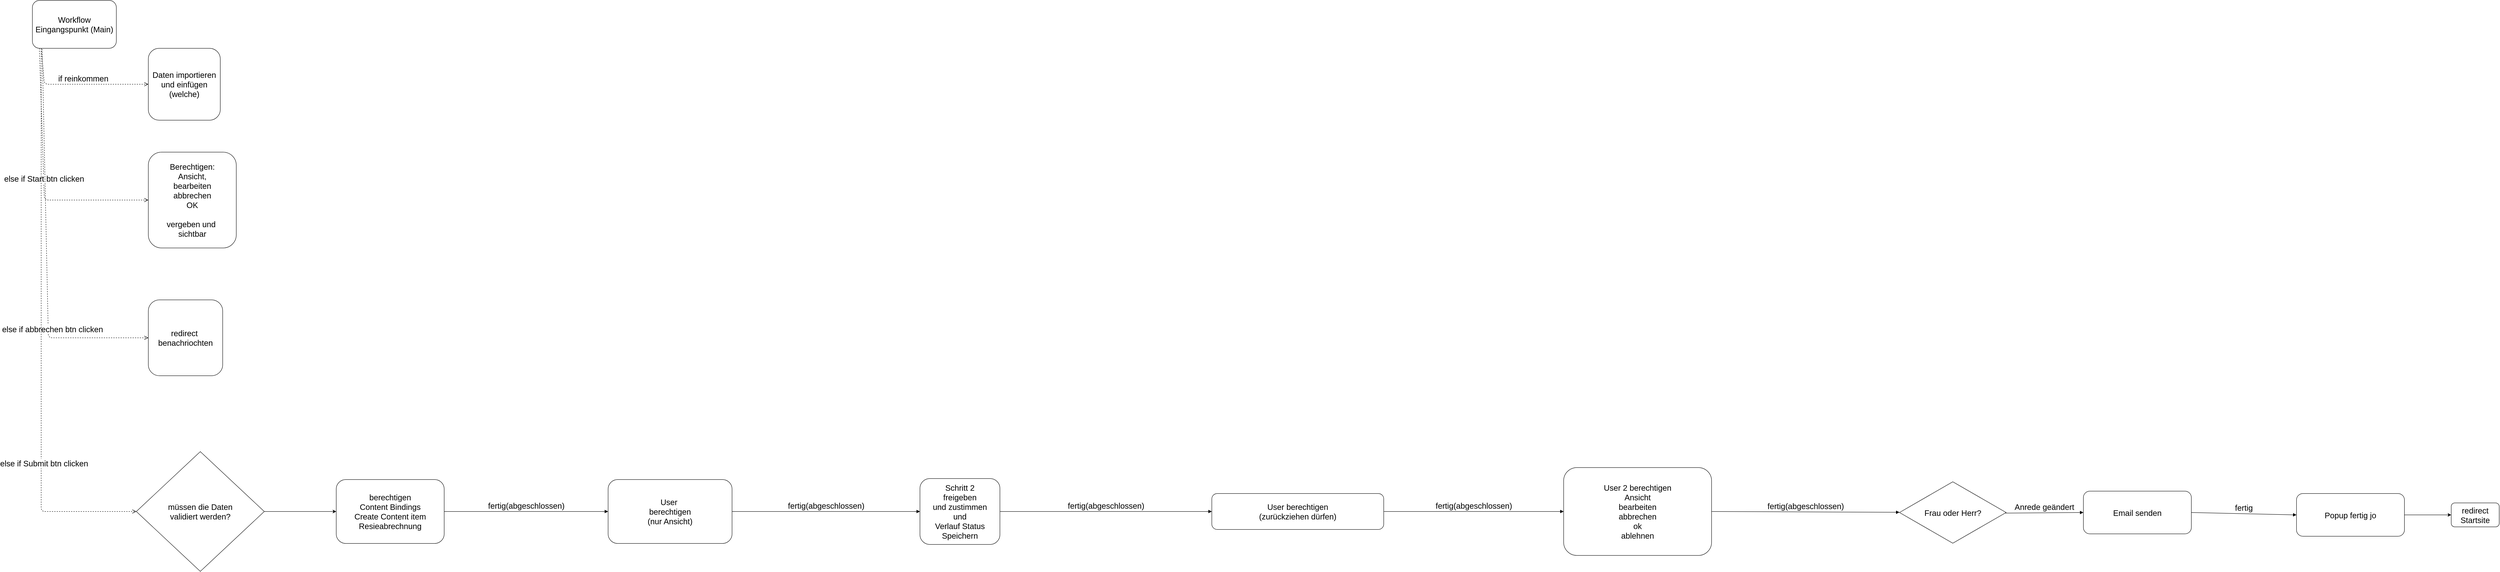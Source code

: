 <mxfile version="13.9.7" type="github">
  <diagram id="70bfVvZdJQQgJL3tboRI" name="Page-1">
    <mxGraphModel dx="2013" dy="1260" grid="1" gridSize="10" guides="1" tooltips="1" connect="1" arrows="1" fold="1" page="1" pageScale="1" pageWidth="827" pageHeight="1169" math="0" shadow="0">
      <root>
        <mxCell id="0" />
        <mxCell id="1" parent="0" />
        <mxCell id="ZdR_tYWf37mToOd-I0VG-1" value="Workflow Eingangspunkt (Main)" style="rounded=1;whiteSpace=wrap;html=1;fontSize=20;" vertex="1" parent="1">
          <mxGeometry x="270" y="200" width="210" height="120" as="geometry" />
        </mxCell>
        <mxCell id="ZdR_tYWf37mToOd-I0VG-2" value="Daten importieren und einfügen&lt;br style=&quot;font-size: 20px;&quot;&gt;(welche)" style="rounded=1;whiteSpace=wrap;html=1;fontSize=20;" vertex="1" parent="1">
          <mxGeometry x="560" y="320" width="180" height="180" as="geometry" />
        </mxCell>
        <mxCell id="ZdR_tYWf37mToOd-I0VG-4" value="Berechtigen:&lt;br style=&quot;font-size: 20px;&quot;&gt;Ansicht, &lt;br style=&quot;font-size: 20px;&quot;&gt;bearbeiten&lt;br style=&quot;font-size: 20px;&quot;&gt;abbrechen&lt;br style=&quot;font-size: 20px;&quot;&gt;OK&lt;br style=&quot;font-size: 20px;&quot;&gt;&lt;br style=&quot;font-size: 20px;&quot;&gt;vergeben und&amp;nbsp;&lt;br style=&quot;font-size: 20px;&quot;&gt;sichtbar" style="rounded=1;whiteSpace=wrap;html=1;fontSize=20;" vertex="1" parent="1">
          <mxGeometry x="560" y="580" width="220" height="240" as="geometry" />
        </mxCell>
        <mxCell id="ZdR_tYWf37mToOd-I0VG-6" value="else if Start btn clicken" style="html=1;verticalAlign=bottom;endArrow=open;dashed=1;endSize=8;exitX=0.083;exitY=1;exitDx=0;exitDy=0;exitPerimeter=0;entryX=0;entryY=0.5;entryDx=0;entryDy=0;fontSize=20;" edge="1" parent="1" source="ZdR_tYWf37mToOd-I0VG-1" target="ZdR_tYWf37mToOd-I0VG-4">
          <mxGeometry x="0.067" relative="1" as="geometry">
            <mxPoint x="302.96" y="331.98" as="sourcePoint" />
            <mxPoint x="350" y="420" as="targetPoint" />
            <Array as="points">
              <mxPoint x="300" y="700" />
            </Array>
            <mxPoint as="offset" />
          </mxGeometry>
        </mxCell>
        <mxCell id="ZdR_tYWf37mToOd-I0VG-8" value="else if abbrechen btn clicken" style="html=1;verticalAlign=bottom;endArrow=open;dashed=1;endSize=8;exitX=0.117;exitY=1.017;exitDx=0;exitDy=0;exitPerimeter=0;fontSize=20;entryX=0;entryY=0.5;entryDx=0;entryDy=0;" edge="1" parent="1" source="ZdR_tYWf37mToOd-I0VG-1" target="ZdR_tYWf37mToOd-I0VG-10">
          <mxGeometry x="0.508" y="7" relative="1" as="geometry">
            <mxPoint x="306.96" y="330" as="sourcePoint" />
            <mxPoint x="354" y="758.98" as="targetPoint" />
            <Array as="points">
              <mxPoint x="310" y="1045" />
            </Array>
            <mxPoint as="offset" />
          </mxGeometry>
        </mxCell>
        <mxCell id="ZdR_tYWf37mToOd-I0VG-10" value="redirect&amp;nbsp;&lt;br style=&quot;font-size: 20px;&quot;&gt;benachriochten" style="rounded=1;whiteSpace=wrap;html=1;fontSize=20;" vertex="1" parent="1">
          <mxGeometry x="560" y="950" width="186" height="190" as="geometry" />
        </mxCell>
        <mxCell id="ZdR_tYWf37mToOd-I0VG-11" value="else if Submit btn clicken" style="html=1;verticalAlign=bottom;endArrow=open;dashed=1;endSize=8;exitX=0.105;exitY=1.008;exitDx=0;exitDy=0;exitPerimeter=0;fontSize=20;entryX=0;entryY=0.5;entryDx=0;entryDy=0;" edge="1" parent="1" source="ZdR_tYWf37mToOd-I0VG-1" target="ZdR_tYWf37mToOd-I0VG-14">
          <mxGeometry x="0.508" y="7" relative="1" as="geometry">
            <mxPoint x="304.57" y="332.04" as="sourcePoint" />
            <mxPoint x="580" y="1330" as="targetPoint" />
            <Array as="points">
              <mxPoint x="292" y="1480" />
            </Array>
            <mxPoint as="offset" />
          </mxGeometry>
        </mxCell>
        <mxCell id="ZdR_tYWf37mToOd-I0VG-13" value="if reinkommen" style="html=1;verticalAlign=bottom;endArrow=open;dashed=1;endSize=8;exitX=0.105;exitY=1;exitDx=0;exitDy=0;exitPerimeter=0;fontSize=20;entryX=0;entryY=0.5;entryDx=0;entryDy=0;" edge="1" parent="1" source="ZdR_tYWf37mToOd-I0VG-1" target="ZdR_tYWf37mToOd-I0VG-2">
          <mxGeometry x="0.067" relative="1" as="geometry">
            <mxPoint x="287.43" y="30" as="sourcePoint" />
            <mxPoint x="570" y="410" as="targetPoint" />
            <Array as="points">
              <mxPoint x="300" y="410" />
            </Array>
            <mxPoint as="offset" />
          </mxGeometry>
        </mxCell>
        <mxCell id="ZdR_tYWf37mToOd-I0VG-16" style="edgeStyle=orthogonalEdgeStyle;rounded=0;orthogonalLoop=1;jettySize=auto;html=1;fontSize=20;" edge="1" parent="1" source="ZdR_tYWf37mToOd-I0VG-14" target="ZdR_tYWf37mToOd-I0VG-15">
          <mxGeometry relative="1" as="geometry" />
        </mxCell>
        <mxCell id="ZdR_tYWf37mToOd-I0VG-14" value="&lt;span&gt;müssen die Daten &lt;br&gt;validiert werden?&lt;/span&gt;" style="rhombus;whiteSpace=wrap;html=1;fontSize=20;" vertex="1" parent="1">
          <mxGeometry x="530" y="1330" width="320" height="300" as="geometry" />
        </mxCell>
        <mxCell id="ZdR_tYWf37mToOd-I0VG-15" value="berechtigen&lt;br&gt;Content Bindings&lt;br&gt;Create Content item&lt;br&gt;Resieabrechnung" style="rounded=1;whiteSpace=wrap;html=1;fontSize=20;" vertex="1" parent="1">
          <mxGeometry x="1030" y="1400" width="270" height="160" as="geometry" />
        </mxCell>
        <mxCell id="ZdR_tYWf37mToOd-I0VG-17" value="fertig(abgeschlossen)" style="html=1;verticalAlign=bottom;endArrow=block;fontSize=20;exitX=1;exitY=0.5;exitDx=0;exitDy=0;entryX=0;entryY=0.5;entryDx=0;entryDy=0;" edge="1" parent="1" source="ZdR_tYWf37mToOd-I0VG-15" target="ZdR_tYWf37mToOd-I0VG-18">
          <mxGeometry width="80" relative="1" as="geometry">
            <mxPoint x="1350" y="1470" as="sourcePoint" />
            <mxPoint x="1430" y="1470" as="targetPoint" />
          </mxGeometry>
        </mxCell>
        <mxCell id="ZdR_tYWf37mToOd-I0VG-18" value="User&amp;nbsp;&lt;br&gt;berechtigen&lt;br&gt;(nur Ansicht)" style="rounded=1;whiteSpace=wrap;html=1;fontSize=20;" vertex="1" parent="1">
          <mxGeometry x="1710" y="1400" width="310" height="160" as="geometry" />
        </mxCell>
        <mxCell id="ZdR_tYWf37mToOd-I0VG-19" value="fertig(abgeschlossen)" style="html=1;verticalAlign=bottom;endArrow=block;fontSize=20;exitX=1;exitY=0.5;exitDx=0;exitDy=0;entryX=0;entryY=0.5;entryDx=0;entryDy=0;" edge="1" parent="1" source="ZdR_tYWf37mToOd-I0VG-18" target="ZdR_tYWf37mToOd-I0VG-20">
          <mxGeometry width="80" relative="1" as="geometry">
            <mxPoint x="2030" y="1479.5" as="sourcePoint" />
            <mxPoint x="2440" y="1479.5" as="targetPoint" />
          </mxGeometry>
        </mxCell>
        <mxCell id="ZdR_tYWf37mToOd-I0VG-20" value="Schritt 2&lt;br&gt;freigeben &lt;br&gt;und zustimmen&lt;br&gt;und&lt;br&gt;Verlauf Status Speichern" style="rounded=1;whiteSpace=wrap;html=1;fontSize=20;" vertex="1" parent="1">
          <mxGeometry x="2490" y="1397.5" width="200" height="165" as="geometry" />
        </mxCell>
        <mxCell id="ZdR_tYWf37mToOd-I0VG-21" value="fertig(abgeschlossen)" style="html=1;verticalAlign=bottom;endArrow=block;fontSize=20;exitX=1;exitY=0.5;exitDx=0;exitDy=0;entryX=0;entryY=0.5;entryDx=0;entryDy=0;" edge="1" parent="1" source="ZdR_tYWf37mToOd-I0VG-20" target="ZdR_tYWf37mToOd-I0VG-22">
          <mxGeometry width="80" relative="1" as="geometry">
            <mxPoint x="2720" y="1479.5" as="sourcePoint" />
            <mxPoint x="3190" y="1479.5" as="targetPoint" />
          </mxGeometry>
        </mxCell>
        <mxCell id="ZdR_tYWf37mToOd-I0VG-22" value="User berechtigen&lt;br&gt;(zurückziehen dürfen)" style="rounded=1;whiteSpace=wrap;html=1;fontSize=20;" vertex="1" parent="1">
          <mxGeometry x="3220" y="1435" width="430" height="90" as="geometry" />
        </mxCell>
        <mxCell id="ZdR_tYWf37mToOd-I0VG-23" value="fertig(abgeschlossen)" style="html=1;verticalAlign=bottom;endArrow=block;fontSize=20;exitX=1;exitY=0.5;exitDx=0;exitDy=0;entryX=0;entryY=0.5;entryDx=0;entryDy=0;" edge="1" parent="1" source="ZdR_tYWf37mToOd-I0VG-22" target="ZdR_tYWf37mToOd-I0VG-24">
          <mxGeometry width="80" relative="1" as="geometry">
            <mxPoint x="3690" y="1479.5" as="sourcePoint" />
            <mxPoint x="4060" y="1480" as="targetPoint" />
          </mxGeometry>
        </mxCell>
        <mxCell id="ZdR_tYWf37mToOd-I0VG-24" value="User 2 berechtigen&lt;br&gt;Ansicht&lt;br&gt;bearbeiten&lt;br&gt;abbrechen&lt;br&gt;ok&lt;br&gt;ablehnen" style="rounded=1;whiteSpace=wrap;html=1;fontSize=20;" vertex="1" parent="1">
          <mxGeometry x="4100" y="1370" width="370" height="220" as="geometry" />
        </mxCell>
        <mxCell id="ZdR_tYWf37mToOd-I0VG-25" value="fertig(abgeschlossen)" style="html=1;verticalAlign=bottom;endArrow=block;fontSize=20;exitX=1;exitY=0.5;exitDx=0;exitDy=0;" edge="1" parent="1" source="ZdR_tYWf37mToOd-I0VG-24" target="ZdR_tYWf37mToOd-I0VG-27">
          <mxGeometry width="80" relative="1" as="geometry">
            <mxPoint x="4440" y="1470" as="sourcePoint" />
            <mxPoint x="4890" y="1470" as="targetPoint" />
          </mxGeometry>
        </mxCell>
        <mxCell id="ZdR_tYWf37mToOd-I0VG-27" value="Frau oder Herr?" style="html=1;whiteSpace=wrap;aspect=fixed;shape=isoRectangle;fontSize=20;" vertex="1" parent="1">
          <mxGeometry x="4940" y="1402.5" width="266.67" height="160" as="geometry" />
        </mxCell>
        <mxCell id="ZdR_tYWf37mToOd-I0VG-29" value="Email senden" style="rounded=1;whiteSpace=wrap;html=1;fontSize=20;" vertex="1" parent="1">
          <mxGeometry x="5400" y="1429" width="270" height="107" as="geometry" />
        </mxCell>
        <mxCell id="ZdR_tYWf37mToOd-I0VG-30" value="Anrede geändert" style="html=1;verticalAlign=bottom;endArrow=block;fontSize=20;exitX=0.99;exitY=0.509;exitDx=0;exitDy=0;exitPerimeter=0;entryX=0;entryY=0.5;entryDx=0;entryDy=0;" edge="1" parent="1" source="ZdR_tYWf37mToOd-I0VG-27" target="ZdR_tYWf37mToOd-I0VG-29">
          <mxGeometry width="80" relative="1" as="geometry">
            <mxPoint x="5260" y="1470" as="sourcePoint" />
            <mxPoint x="5340" y="1470" as="targetPoint" />
          </mxGeometry>
        </mxCell>
        <mxCell id="ZdR_tYWf37mToOd-I0VG-32" value="fertig" style="html=1;verticalAlign=bottom;endArrow=block;fontSize=20;exitX=1;exitY=0.5;exitDx=0;exitDy=0;entryX=0;entryY=0.5;entryDx=0;entryDy=0;" edge="1" parent="1" source="ZdR_tYWf37mToOd-I0VG-29" target="ZdR_tYWf37mToOd-I0VG-33">
          <mxGeometry width="80" relative="1" as="geometry">
            <mxPoint x="5690.003" y="1491.44" as="sourcePoint" />
            <mxPoint x="5886" y="1480" as="targetPoint" />
          </mxGeometry>
        </mxCell>
        <mxCell id="ZdR_tYWf37mToOd-I0VG-35" style="edgeStyle=orthogonalEdgeStyle;rounded=0;orthogonalLoop=1;jettySize=auto;html=1;fontSize=20;" edge="1" parent="1" source="ZdR_tYWf37mToOd-I0VG-33" target="ZdR_tYWf37mToOd-I0VG-34">
          <mxGeometry relative="1" as="geometry" />
        </mxCell>
        <mxCell id="ZdR_tYWf37mToOd-I0VG-33" value="Popup fertig jo" style="rounded=1;whiteSpace=wrap;html=1;fontSize=20;" vertex="1" parent="1">
          <mxGeometry x="5933" y="1435" width="270" height="107" as="geometry" />
        </mxCell>
        <mxCell id="ZdR_tYWf37mToOd-I0VG-34" value="redirect&lt;br&gt;Startsite" style="rounded=1;whiteSpace=wrap;html=1;fontSize=20;" vertex="1" parent="1">
          <mxGeometry x="6320" y="1458.5" width="120" height="60" as="geometry" />
        </mxCell>
      </root>
    </mxGraphModel>
  </diagram>
</mxfile>
